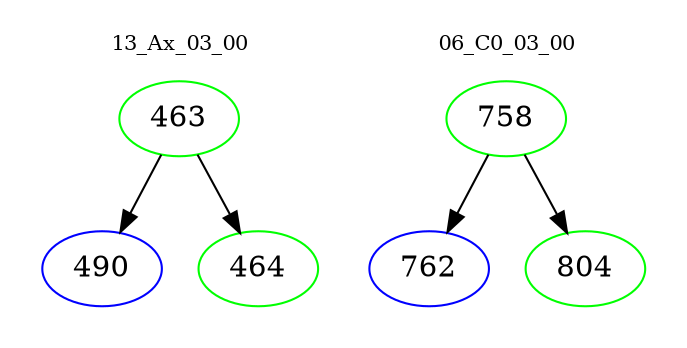 digraph{
subgraph cluster_0 {
color = white
label = "13_Ax_03_00";
fontsize=10;
T0_463 [label="463", color="green"]
T0_463 -> T0_490 [color="black"]
T0_490 [label="490", color="blue"]
T0_463 -> T0_464 [color="black"]
T0_464 [label="464", color="green"]
}
subgraph cluster_1 {
color = white
label = "06_C0_03_00";
fontsize=10;
T1_758 [label="758", color="green"]
T1_758 -> T1_762 [color="black"]
T1_762 [label="762", color="blue"]
T1_758 -> T1_804 [color="black"]
T1_804 [label="804", color="green"]
}
}
